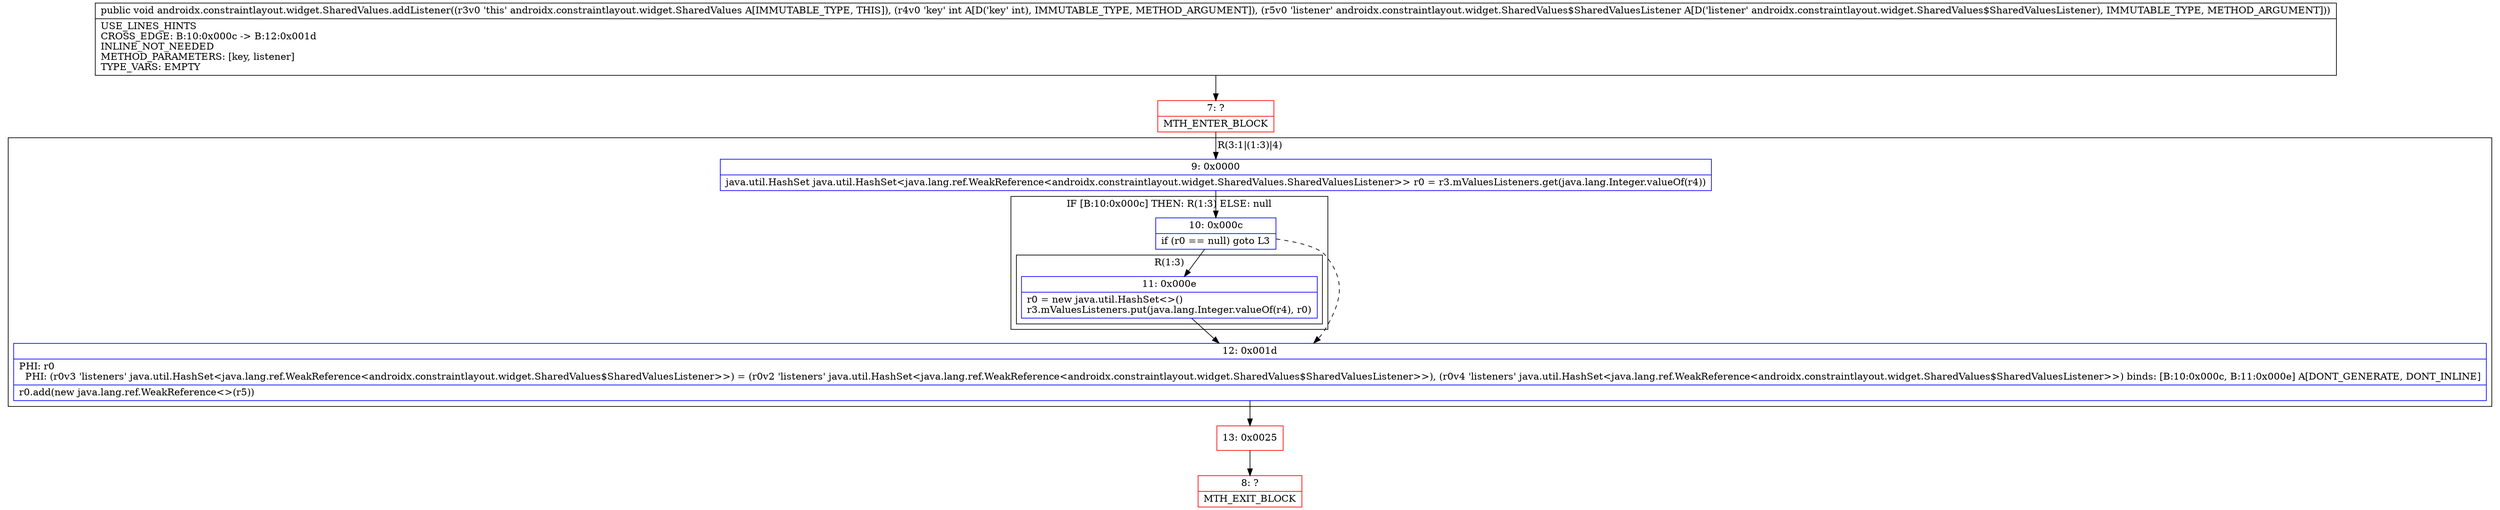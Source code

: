 digraph "CFG forandroidx.constraintlayout.widget.SharedValues.addListener(ILandroidx\/constraintlayout\/widget\/SharedValues$SharedValuesListener;)V" {
subgraph cluster_Region_1382443153 {
label = "R(3:1|(1:3)|4)";
node [shape=record,color=blue];
Node_9 [shape=record,label="{9\:\ 0x0000|java.util.HashSet java.util.HashSet\<java.lang.ref.WeakReference\<androidx.constraintlayout.widget.SharedValues.SharedValuesListener\>\> r0 = r3.mValuesListeners.get(java.lang.Integer.valueOf(r4))\l}"];
subgraph cluster_IfRegion_356653089 {
label = "IF [B:10:0x000c] THEN: R(1:3) ELSE: null";
node [shape=record,color=blue];
Node_10 [shape=record,label="{10\:\ 0x000c|if (r0 == null) goto L3\l}"];
subgraph cluster_Region_1152373228 {
label = "R(1:3)";
node [shape=record,color=blue];
Node_11 [shape=record,label="{11\:\ 0x000e|r0 = new java.util.HashSet\<\>()\lr3.mValuesListeners.put(java.lang.Integer.valueOf(r4), r0)\l}"];
}
}
Node_12 [shape=record,label="{12\:\ 0x001d|PHI: r0 \l  PHI: (r0v3 'listeners' java.util.HashSet\<java.lang.ref.WeakReference\<androidx.constraintlayout.widget.SharedValues$SharedValuesListener\>\>) = (r0v2 'listeners' java.util.HashSet\<java.lang.ref.WeakReference\<androidx.constraintlayout.widget.SharedValues$SharedValuesListener\>\>), (r0v4 'listeners' java.util.HashSet\<java.lang.ref.WeakReference\<androidx.constraintlayout.widget.SharedValues$SharedValuesListener\>\>) binds: [B:10:0x000c, B:11:0x000e] A[DONT_GENERATE, DONT_INLINE]\l|r0.add(new java.lang.ref.WeakReference\<\>(r5))\l}"];
}
Node_7 [shape=record,color=red,label="{7\:\ ?|MTH_ENTER_BLOCK\l}"];
Node_13 [shape=record,color=red,label="{13\:\ 0x0025}"];
Node_8 [shape=record,color=red,label="{8\:\ ?|MTH_EXIT_BLOCK\l}"];
MethodNode[shape=record,label="{public void androidx.constraintlayout.widget.SharedValues.addListener((r3v0 'this' androidx.constraintlayout.widget.SharedValues A[IMMUTABLE_TYPE, THIS]), (r4v0 'key' int A[D('key' int), IMMUTABLE_TYPE, METHOD_ARGUMENT]), (r5v0 'listener' androidx.constraintlayout.widget.SharedValues$SharedValuesListener A[D('listener' androidx.constraintlayout.widget.SharedValues$SharedValuesListener), IMMUTABLE_TYPE, METHOD_ARGUMENT]))  | USE_LINES_HINTS\lCROSS_EDGE: B:10:0x000c \-\> B:12:0x001d\lINLINE_NOT_NEEDED\lMETHOD_PARAMETERS: [key, listener]\lTYPE_VARS: EMPTY\l}"];
MethodNode -> Node_7;Node_9 -> Node_10;
Node_10 -> Node_11;
Node_10 -> Node_12[style=dashed];
Node_11 -> Node_12;
Node_12 -> Node_13;
Node_7 -> Node_9;
Node_13 -> Node_8;
}


